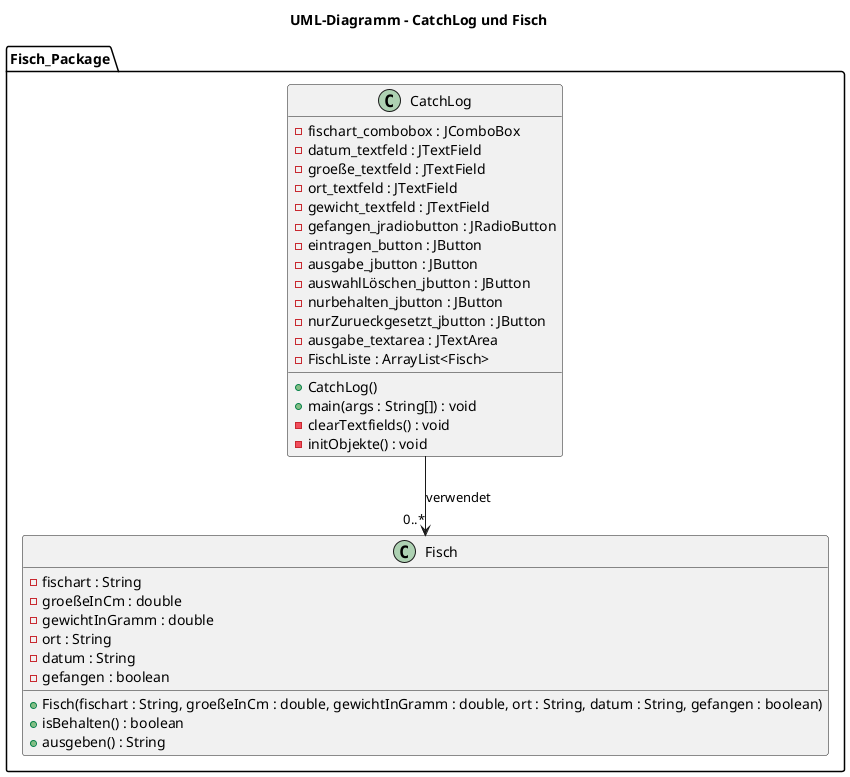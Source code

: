 @startuml
title UML-Diagramm – CatchLog und Fisch

package "Fisch_Package" {

class CatchLog {
  - fischart_combobox : JComboBox
  - datum_textfeld : JTextField
  - groeße_textfeld : JTextField
  - ort_textfeld : JTextField
  - gewicht_textfeld : JTextField
  - gefangen_jradiobutton : JRadioButton
  - eintragen_button : JButton
  - ausgabe_jbutton : JButton
  - auswahlLöschen_jbutton : JButton
  - nurbehalten_jbutton : JButton
  - nurZurueckgesetzt_jbutton : JButton
  - ausgabe_textarea : JTextArea
  - FischListe : ArrayList<Fisch>

  + CatchLog()
  + main(args : String[]) : void
  - clearTextfields() : void
  - initObjekte() : void
}

class Fisch {
  - fischart : String
  - groeßeInCm : double
  - gewichtInGramm : double
  - ort : String
  - datum : String
  - gefangen : boolean

  + Fisch(fischart : String, groeßeInCm : double, gewichtInGramm : double, ort : String, datum : String, gefangen : boolean)
  + isBehalten() : boolean
  + ausgeben() : String
}

CatchLog --> "0..*" Fisch : verwendet
}

@enduml
